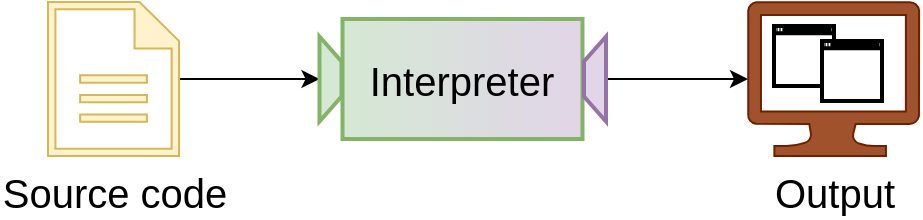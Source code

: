 <mxfile version="14.1.1" type="device"><diagram id="fIGdKL9KqBEb-qMLrmWJ" name="Page-1"><mxGraphModel dx="1038" dy="523" grid="1" gridSize="10" guides="1" tooltips="1" connect="1" arrows="1" fold="1" page="1" pageScale="1" pageWidth="827" pageHeight="1169" math="0" shadow="0"><root><mxCell id="0"/><mxCell id="1" parent="0"/><mxCell id="wmjYOkMYtFMhL1Zk9cjS-17" style="edgeStyle=orthogonalEdgeStyle;rounded=0;orthogonalLoop=1;jettySize=auto;html=1;entryX=0.5;entryY=1;entryDx=0;entryDy=0;fontSize=14;fontColor=#6C8EBF;" parent="1" source="wmjYOkMYtFMhL1Zk9cjS-1" target="wmjYOkMYtFMhL1Zk9cjS-7" edge="1"><mxGeometry relative="1" as="geometry"/></mxCell><mxCell id="wmjYOkMYtFMhL1Zk9cjS-1" value="&lt;font style=&quot;font-size: 20px&quot;&gt;Source code&lt;/font&gt;" style="pointerEvents=1;shadow=0;dashed=0;html=1;labelPosition=center;verticalLabelPosition=bottom;verticalAlign=top;outlineConnect=0;align=center;shape=mxgraph.office.concepts.document;fillColor=#fff2cc;strokeColor=#d6b656;" parent="1" vertex="1"><mxGeometry x="40" y="73" width="65.53" height="77" as="geometry"/></mxCell><mxCell id="wmjYOkMYtFMhL1Zk9cjS-5" value="Output" style="aspect=fixed;pointerEvents=1;shadow=0;dashed=0;html=1;strokeColor=#6D1F00;labelPosition=center;verticalLabelPosition=bottom;verticalAlign=top;align=center;fillColor=#a0522d;shape=mxgraph.azure.computer;fontSize=20;" parent="1" vertex="1"><mxGeometry x="390" y="73" width="85.56" height="77" as="geometry"/></mxCell><mxCell id="wmjYOkMYtFMhL1Zk9cjS-6" value="Interpreter" style="rounded=0;whiteSpace=wrap;html=1;strokeWidth=2;fontSize=20;fillColor=#d5e8d4;strokeColor=#82b366;gradientDirection=east;gradientColor=#E1D5E7;" parent="1" vertex="1"><mxGeometry x="187.25" y="81.5" width="120" height="60" as="geometry"/></mxCell><mxCell id="wmjYOkMYtFMhL1Zk9cjS-7" value="" style="shape=trapezoid;perimeter=trapezoidPerimeter;whiteSpace=wrap;html=1;fixedSize=1;rotation=90;size=12.5;strokeWidth=2;fillColor=#d5e8d4;strokeColor=#82b366;" parent="1" vertex="1"><mxGeometry x="160" y="105.99" width="42.5" height="11.01" as="geometry"/></mxCell><mxCell id="wmjYOkMYtFMhL1Zk9cjS-18" style="edgeStyle=orthogonalEdgeStyle;rounded=0;orthogonalLoop=1;jettySize=auto;html=1;fontSize=14;fontColor=#6C8EBF;entryX=0;entryY=0.5;entryDx=0;entryDy=0;entryPerimeter=0;" parent="1" source="wmjYOkMYtFMhL1Zk9cjS-9" target="wmjYOkMYtFMhL1Zk9cjS-5" edge="1"><mxGeometry relative="1" as="geometry"><mxPoint x="381" y="111.495" as="targetPoint"/></mxGeometry></mxCell><mxCell id="wmjYOkMYtFMhL1Zk9cjS-9" value="" style="shape=trapezoid;perimeter=trapezoidPerimeter;whiteSpace=wrap;html=1;fixedSize=1;rotation=-90;size=12.5;strokeWidth=2;fillColor=#e1d5e7;strokeColor=#9673a6;" parent="1" vertex="1"><mxGeometry x="292.25" y="105.99" width="42.5" height="11.01" as="geometry"/></mxCell><mxCell id="wmjYOkMYtFMhL1Zk9cjS-21" value="" style="html=1;verticalLabelPosition=bottom;align=center;labelBackgroundColor=#ffffff;verticalAlign=top;strokeWidth=2;shadow=0;dashed=0;shape=mxgraph.ios7.icons.window;fontSize=14;fontColor=#6C8EBF;fillColor=#FFFFFF;" parent="1" vertex="1"><mxGeometry x="403" y="85" width="30" height="30" as="geometry"/></mxCell><mxCell id="wmjYOkMYtFMhL1Zk9cjS-22" value="" style="html=1;verticalLabelPosition=bottom;align=center;labelBackgroundColor=#ffffff;verticalAlign=top;strokeWidth=2;shadow=0;dashed=0;shape=mxgraph.ios7.icons.window;fontSize=14;fontColor=#6C8EBF;fillColor=#FFFFFF;" parent="1" vertex="1"><mxGeometry x="427" y="92.5" width="30" height="30" as="geometry"/></mxCell></root></mxGraphModel></diagram></mxfile>
